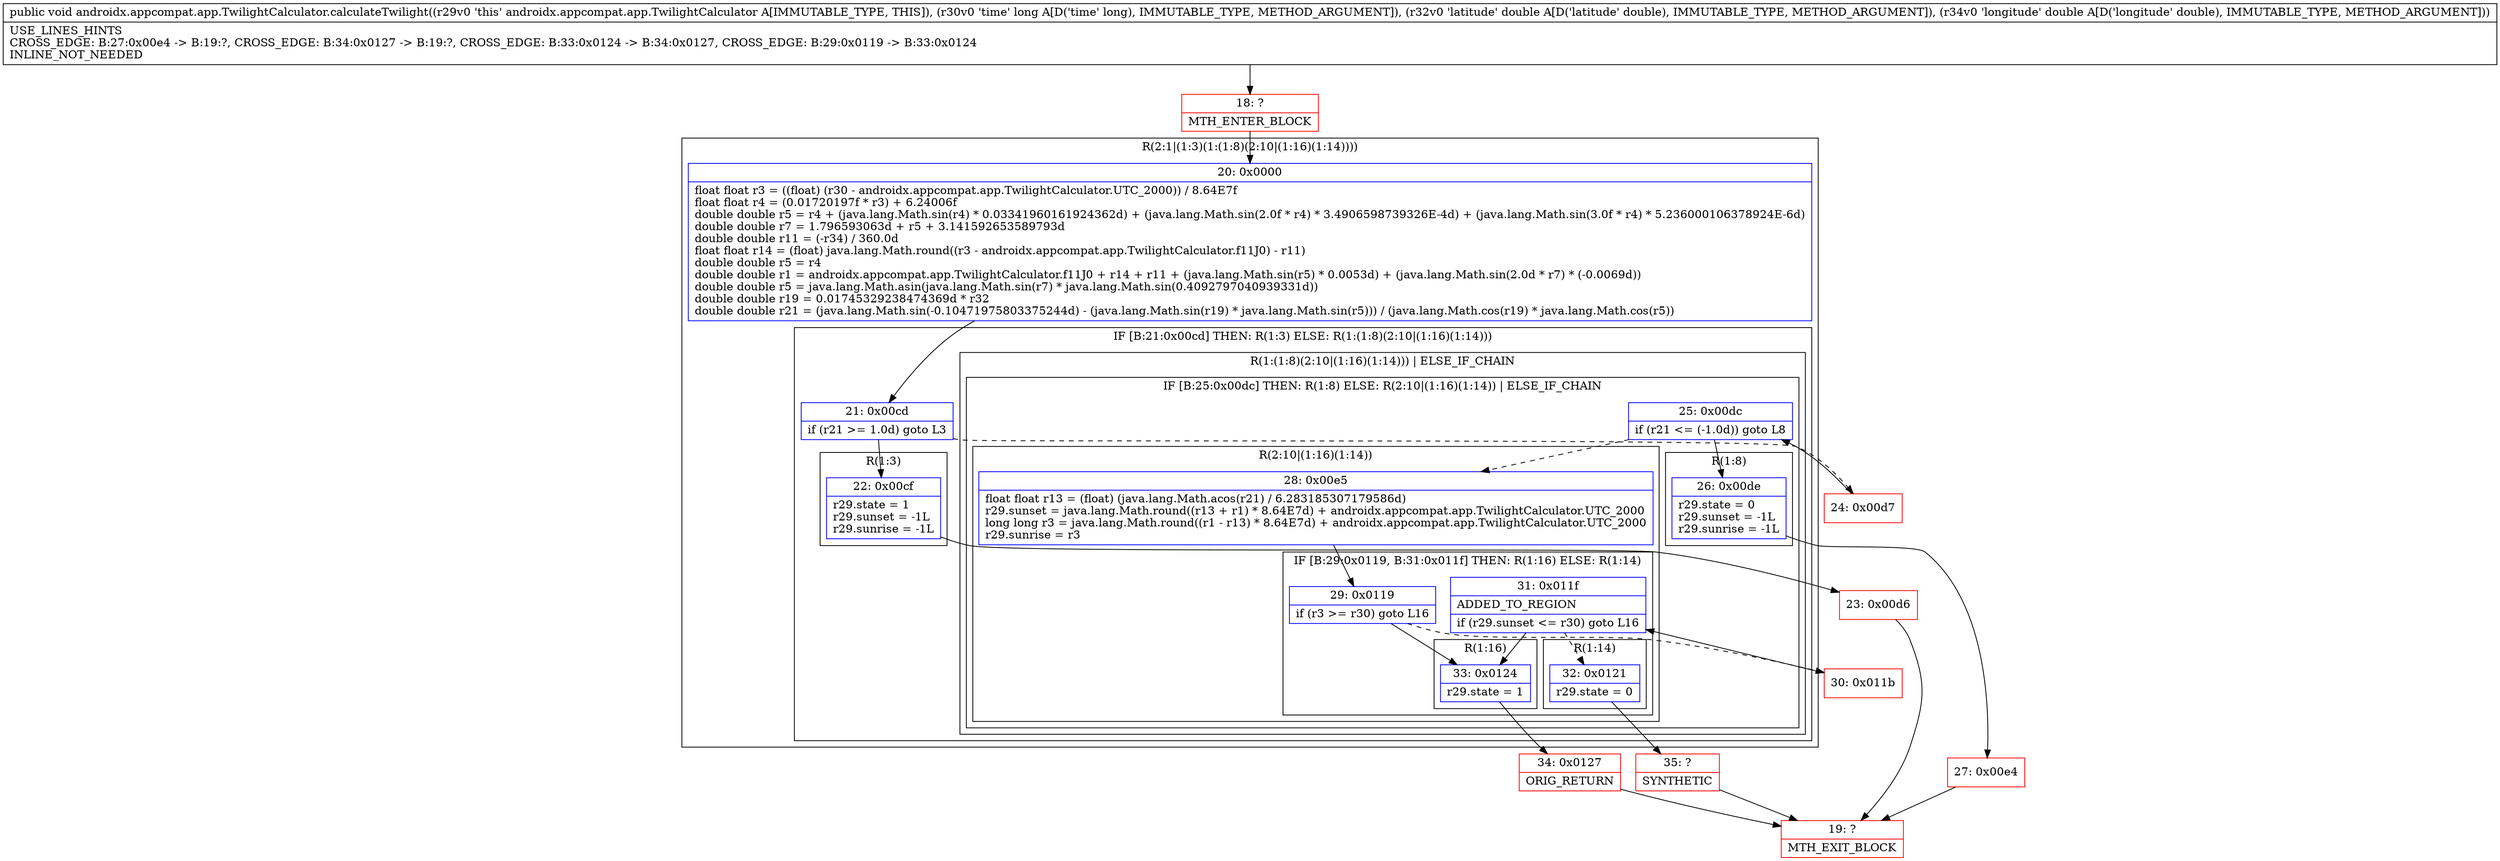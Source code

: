 digraph "CFG forandroidx.appcompat.app.TwilightCalculator.calculateTwilight(JDD)V" {
subgraph cluster_Region_1793984879 {
label = "R(2:1|(1:3)(1:(1:8)(2:10|(1:16)(1:14))))";
node [shape=record,color=blue];
Node_20 [shape=record,label="{20\:\ 0x0000|float float r3 = ((float) (r30 \- androidx.appcompat.app.TwilightCalculator.UTC_2000)) \/ 8.64E7f\lfloat float r4 = (0.01720197f * r3) + 6.24006f\ldouble double r5 = r4 + (java.lang.Math.sin(r4) * 0.03341960161924362d) + (java.lang.Math.sin(2.0f * r4) * 3.4906598739326E\-4d) + (java.lang.Math.sin(3.0f * r4) * 5.236000106378924E\-6d)\ldouble double r7 = 1.796593063d + r5 + 3.141592653589793d\ldouble double r11 = (\-r34) \/ 360.0d\lfloat float r14 = (float) java.lang.Math.round((r3 \- androidx.appcompat.app.TwilightCalculator.f11J0) \- r11)\ldouble double r5 = r4\ldouble double r1 = androidx.appcompat.app.TwilightCalculator.f11J0 + r14 + r11 + (java.lang.Math.sin(r5) * 0.0053d) + (java.lang.Math.sin(2.0d * r7) * (\-0.0069d))\ldouble double r5 = java.lang.Math.asin(java.lang.Math.sin(r7) * java.lang.Math.sin(0.4092797040939331d))\ldouble double r19 = 0.01745329238474369d * r32\ldouble double r21 = (java.lang.Math.sin(\-0.10471975803375244d) \- (java.lang.Math.sin(r19) * java.lang.Math.sin(r5))) \/ (java.lang.Math.cos(r19) * java.lang.Math.cos(r5))\l}"];
subgraph cluster_IfRegion_939632523 {
label = "IF [B:21:0x00cd] THEN: R(1:3) ELSE: R(1:(1:8)(2:10|(1:16)(1:14)))";
node [shape=record,color=blue];
Node_21 [shape=record,label="{21\:\ 0x00cd|if (r21 \>= 1.0d) goto L3\l}"];
subgraph cluster_Region_819205013 {
label = "R(1:3)";
node [shape=record,color=blue];
Node_22 [shape=record,label="{22\:\ 0x00cf|r29.state = 1\lr29.sunset = \-1L\lr29.sunrise = \-1L\l}"];
}
subgraph cluster_Region_1504616530 {
label = "R(1:(1:8)(2:10|(1:16)(1:14))) | ELSE_IF_CHAIN\l";
node [shape=record,color=blue];
subgraph cluster_IfRegion_581526314 {
label = "IF [B:25:0x00dc] THEN: R(1:8) ELSE: R(2:10|(1:16)(1:14)) | ELSE_IF_CHAIN\l";
node [shape=record,color=blue];
Node_25 [shape=record,label="{25\:\ 0x00dc|if (r21 \<= (\-1.0d)) goto L8\l}"];
subgraph cluster_Region_360624989 {
label = "R(1:8)";
node [shape=record,color=blue];
Node_26 [shape=record,label="{26\:\ 0x00de|r29.state = 0\lr29.sunset = \-1L\lr29.sunrise = \-1L\l}"];
}
subgraph cluster_Region_84461103 {
label = "R(2:10|(1:16)(1:14))";
node [shape=record,color=blue];
Node_28 [shape=record,label="{28\:\ 0x00e5|float float r13 = (float) (java.lang.Math.acos(r21) \/ 6.283185307179586d)\lr29.sunset = java.lang.Math.round((r13 + r1) * 8.64E7d) + androidx.appcompat.app.TwilightCalculator.UTC_2000\llong long r3 = java.lang.Math.round((r1 \- r13) * 8.64E7d) + androidx.appcompat.app.TwilightCalculator.UTC_2000\lr29.sunrise = r3\l}"];
subgraph cluster_IfRegion_949396321 {
label = "IF [B:29:0x0119, B:31:0x011f] THEN: R(1:16) ELSE: R(1:14)";
node [shape=record,color=blue];
Node_29 [shape=record,label="{29\:\ 0x0119|if (r3 \>= r30) goto L16\l}"];
Node_31 [shape=record,label="{31\:\ 0x011f|ADDED_TO_REGION\l|if (r29.sunset \<= r30) goto L16\l}"];
subgraph cluster_Region_1429463727 {
label = "R(1:16)";
node [shape=record,color=blue];
Node_33 [shape=record,label="{33\:\ 0x0124|r29.state = 1\l}"];
}
subgraph cluster_Region_1173035815 {
label = "R(1:14)";
node [shape=record,color=blue];
Node_32 [shape=record,label="{32\:\ 0x0121|r29.state = 0\l}"];
}
}
}
}
}
}
}
Node_18 [shape=record,color=red,label="{18\:\ ?|MTH_ENTER_BLOCK\l}"];
Node_23 [shape=record,color=red,label="{23\:\ 0x00d6}"];
Node_19 [shape=record,color=red,label="{19\:\ ?|MTH_EXIT_BLOCK\l}"];
Node_24 [shape=record,color=red,label="{24\:\ 0x00d7}"];
Node_27 [shape=record,color=red,label="{27\:\ 0x00e4}"];
Node_30 [shape=record,color=red,label="{30\:\ 0x011b}"];
Node_35 [shape=record,color=red,label="{35\:\ ?|SYNTHETIC\l}"];
Node_34 [shape=record,color=red,label="{34\:\ 0x0127|ORIG_RETURN\l}"];
MethodNode[shape=record,label="{public void androidx.appcompat.app.TwilightCalculator.calculateTwilight((r29v0 'this' androidx.appcompat.app.TwilightCalculator A[IMMUTABLE_TYPE, THIS]), (r30v0 'time' long A[D('time' long), IMMUTABLE_TYPE, METHOD_ARGUMENT]), (r32v0 'latitude' double A[D('latitude' double), IMMUTABLE_TYPE, METHOD_ARGUMENT]), (r34v0 'longitude' double A[D('longitude' double), IMMUTABLE_TYPE, METHOD_ARGUMENT]))  | USE_LINES_HINTS\lCROSS_EDGE: B:27:0x00e4 \-\> B:19:?, CROSS_EDGE: B:34:0x0127 \-\> B:19:?, CROSS_EDGE: B:33:0x0124 \-\> B:34:0x0127, CROSS_EDGE: B:29:0x0119 \-\> B:33:0x0124\lINLINE_NOT_NEEDED\l}"];
MethodNode -> Node_18;Node_20 -> Node_21;
Node_21 -> Node_22;
Node_21 -> Node_24[style=dashed];
Node_22 -> Node_23;
Node_25 -> Node_26;
Node_25 -> Node_28[style=dashed];
Node_26 -> Node_27;
Node_28 -> Node_29;
Node_29 -> Node_30[style=dashed];
Node_29 -> Node_33;
Node_31 -> Node_32[style=dashed];
Node_31 -> Node_33;
Node_33 -> Node_34;
Node_32 -> Node_35;
Node_18 -> Node_20;
Node_23 -> Node_19;
Node_24 -> Node_25;
Node_27 -> Node_19;
Node_30 -> Node_31;
Node_35 -> Node_19;
Node_34 -> Node_19;
}

